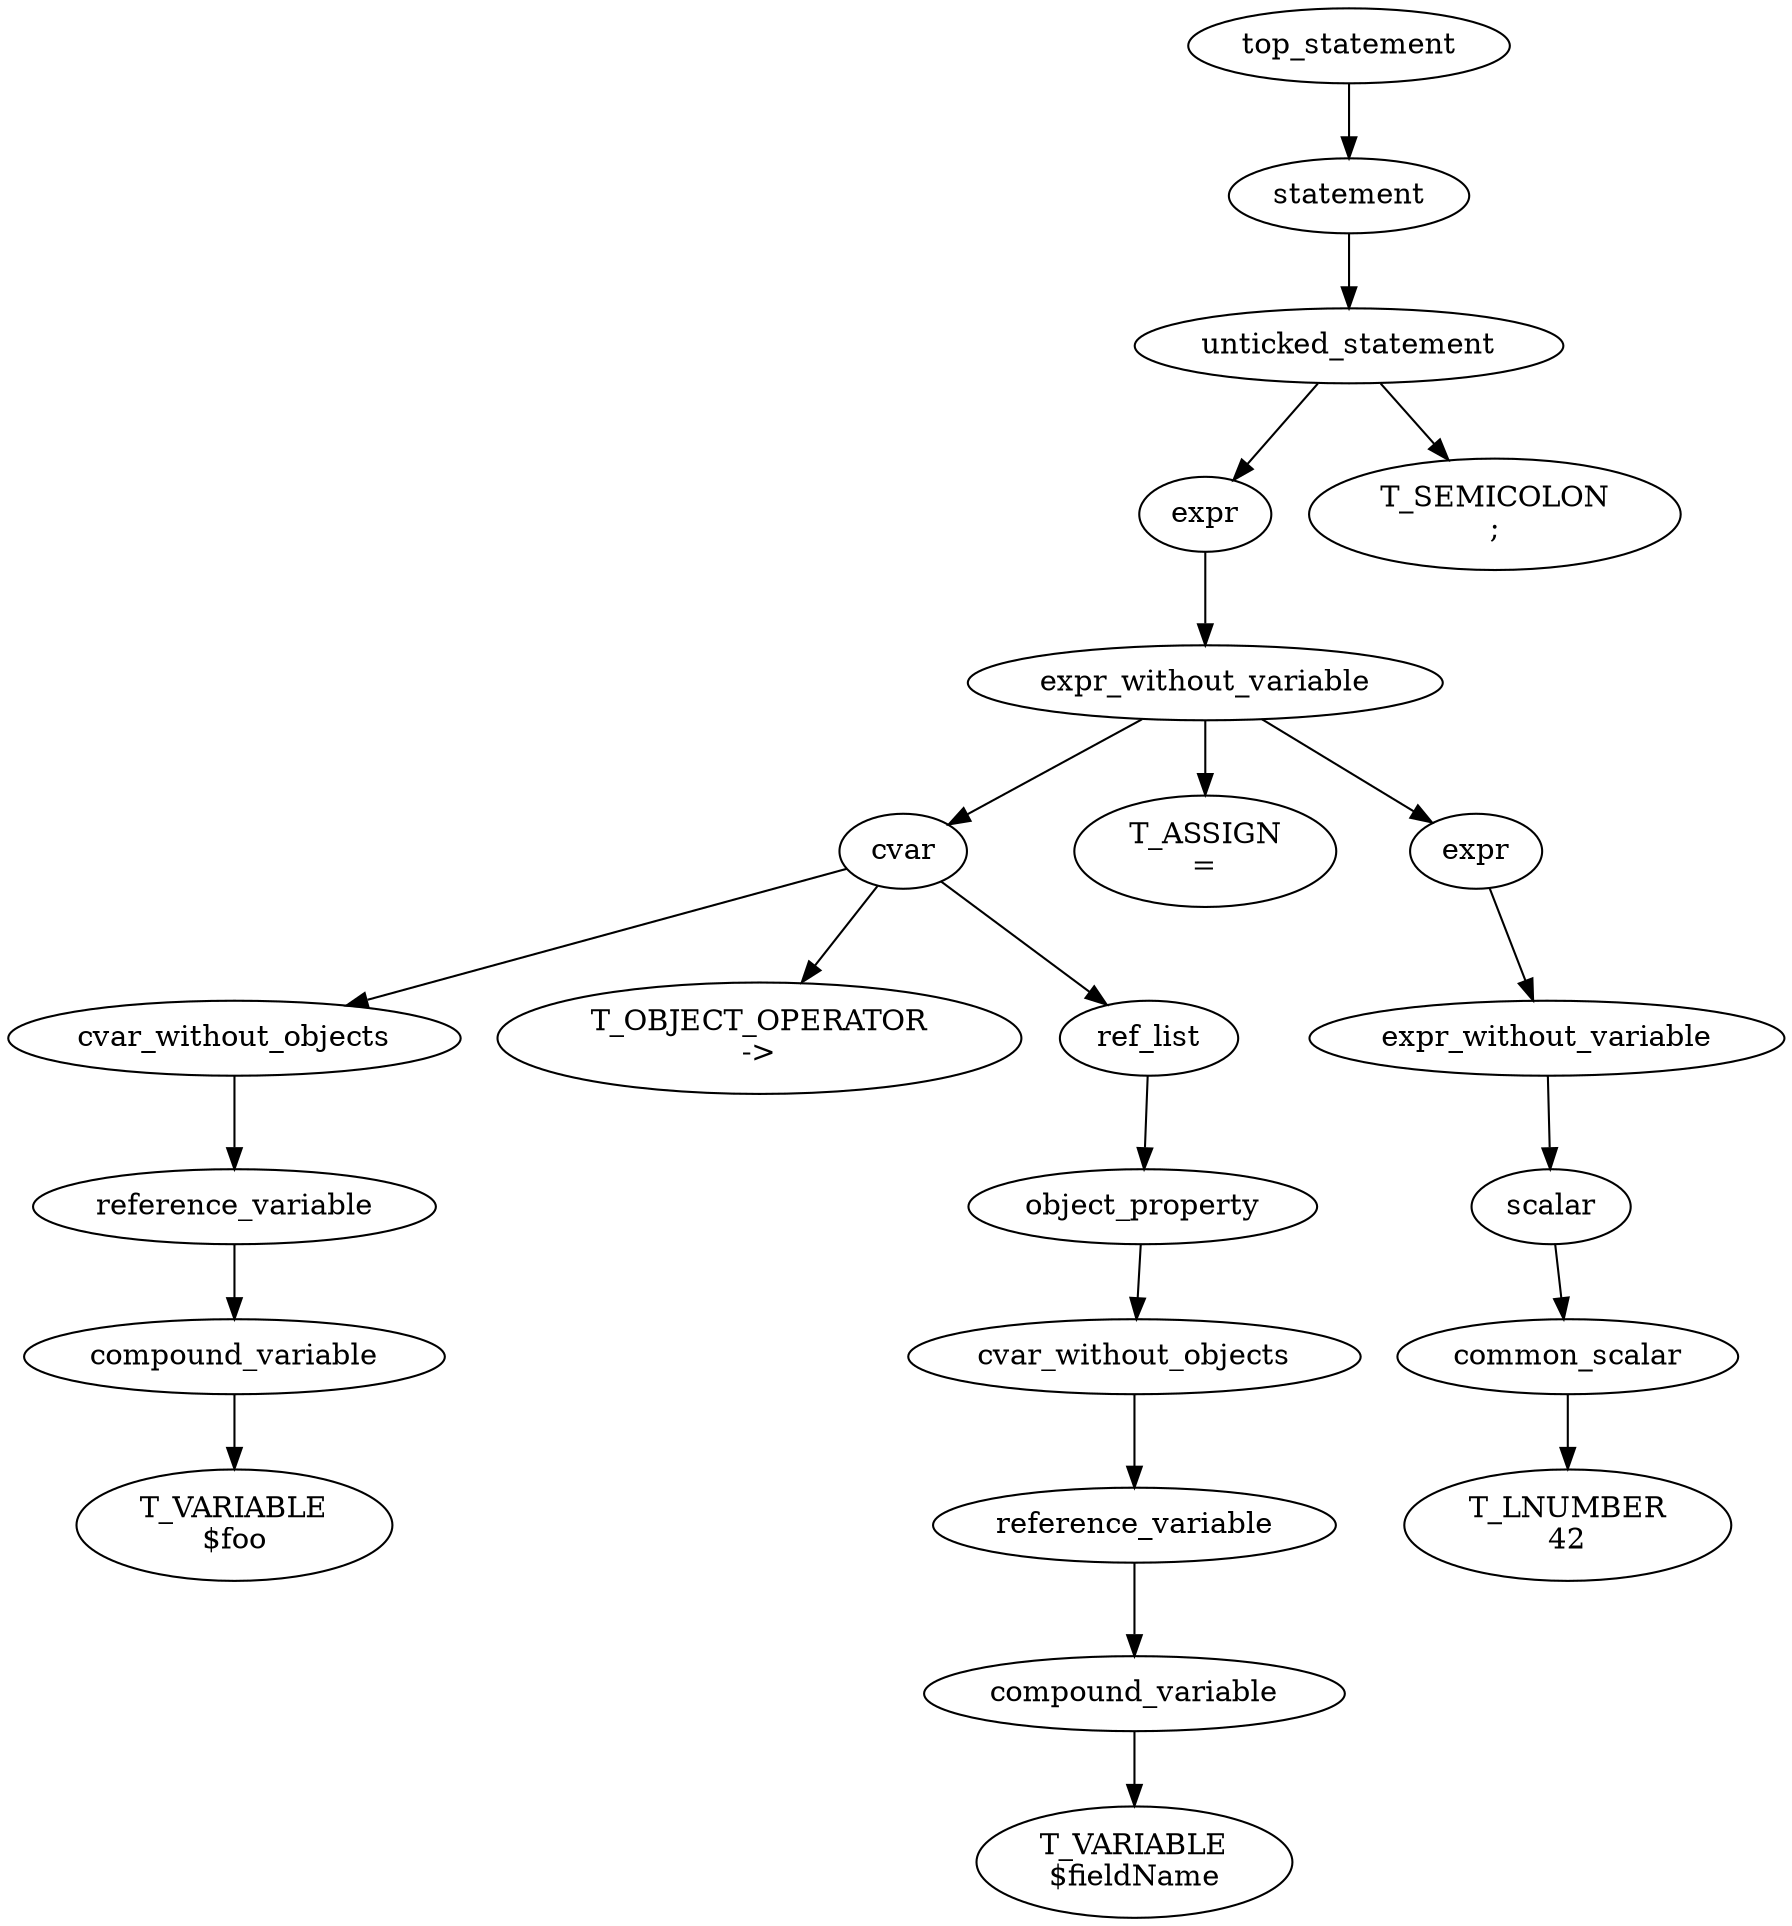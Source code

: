 digraph parse_tree {
  n25 [label="top_statement"];
  n24 [label="statement"];
  n25 -> n24;
  n23 [label="unticked_statement"];
  n24 -> n23;
  n22 [label="expr"];
  n23 -> n22;
  n21 [label="expr_without_variable"];
  n22 -> n21;
  n14 [label="cvar"];
  n21 -> n14;
  n6 [label="cvar_without_objects"];
  n14 -> n6;
  n5 [label="reference_variable"];
  n6 -> n5;
  n4 [label="compound_variable"];
  n5 -> n4;
  n0 [label="T_VARIABLE\n$foo"];
  n4 -> n0;
  n3 [label="T_OBJECT_OPERATOR\n->"];
  n14 -> n3;
  n13 [label="ref_list"];
  n14 -> n13;
  n12 [label="object_property"];
  n13 -> n12;
  n11 [label="cvar_without_objects"];
  n12 -> n11;
  n10 [label="reference_variable"];
  n11 -> n10;
  n9 [label="compound_variable"];
  n10 -> n9;
  n7 [label="T_VARIABLE\n$fieldName"];
  n9 -> n7;
  n8 [label="T_ASSIGN\n="];
  n21 -> n8;
  n20 [label="expr"];
  n21 -> n20;
  n19 [label="expr_without_variable"];
  n20 -> n19;
  n18 [label="scalar"];
  n19 -> n18;
  n17 [label="common_scalar"];
  n18 -> n17;
  n15 [label="T_LNUMBER\n42"];
  n17 -> n15;
  n16 [label="T_SEMICOLON\n;"];
  n23 -> n16;
}
